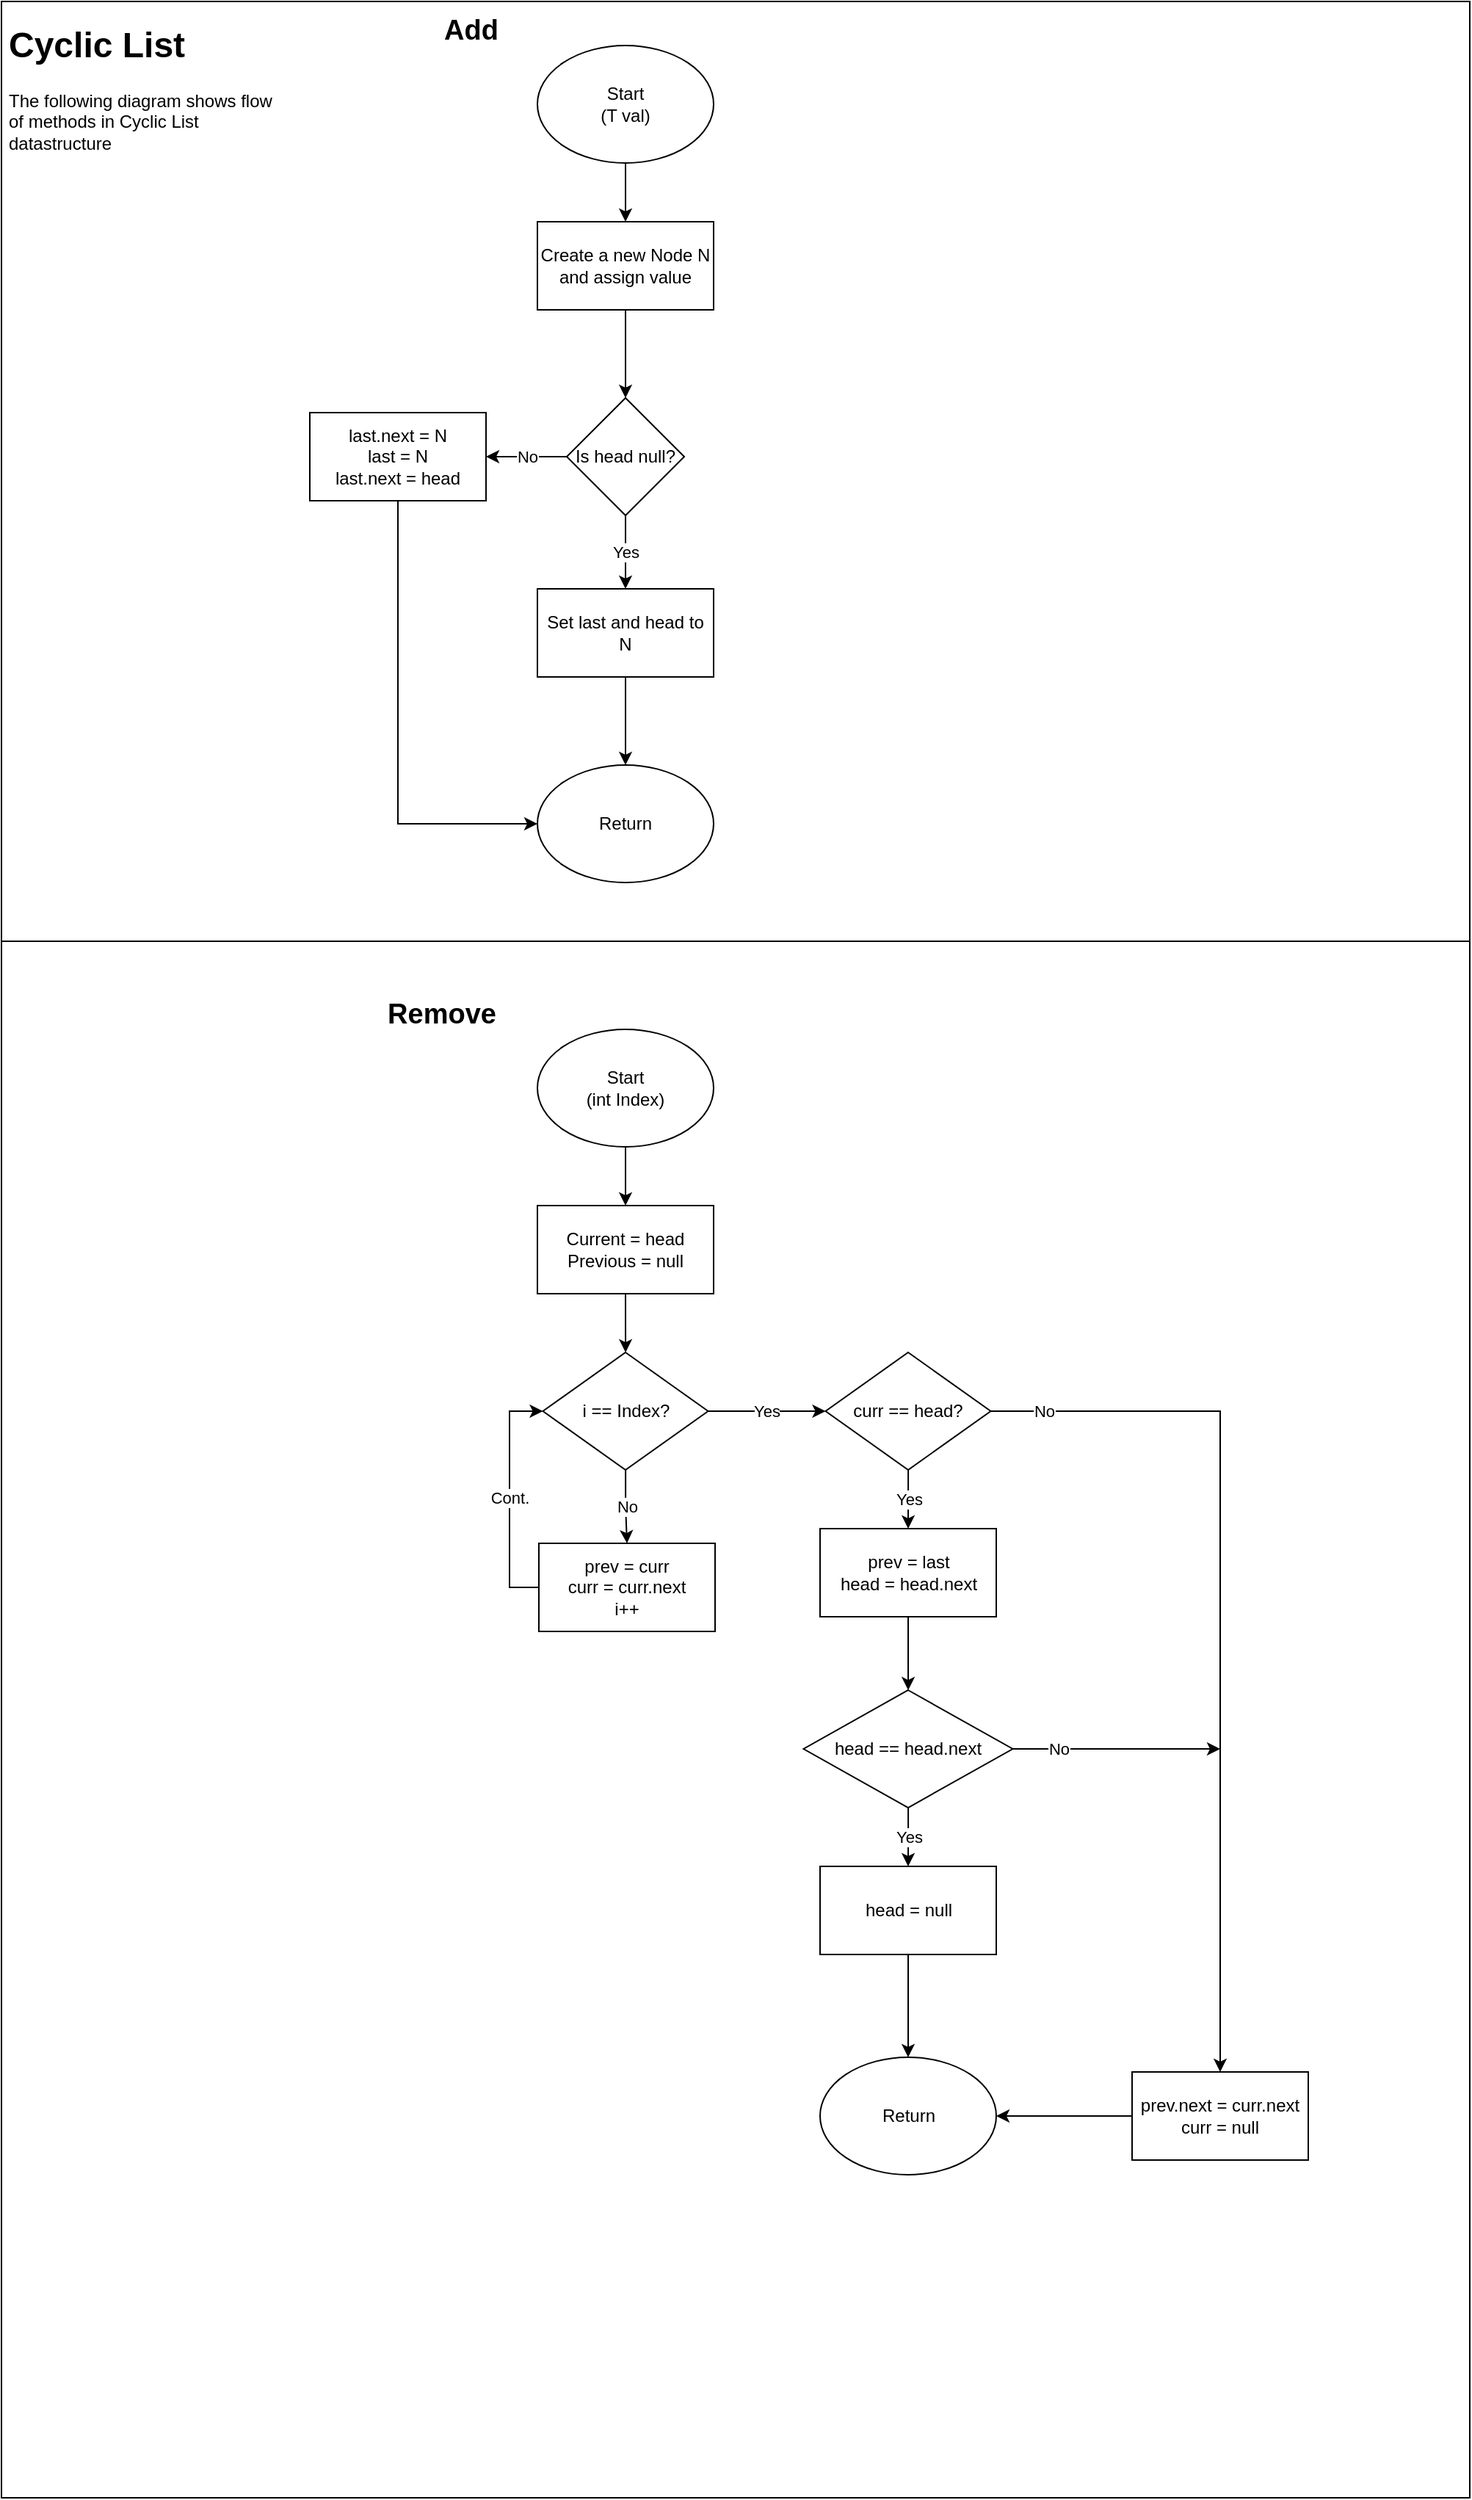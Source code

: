 <mxfile version="12.8.5" type="device"><diagram id="gRkuzgB00NQvHaeoH2hC" name="Page-1"><mxGraphModel dx="1352" dy="767" grid="1" gridSize="10" guides="1" tooltips="1" connect="1" arrows="1" fold="1" page="1" pageScale="1" pageWidth="1000" pageHeight="1700" math="0" shadow="0"><root><mxCell id="0"/><mxCell id="1" parent="0"/><mxCell id="VbJUjMK7lrFwOn_wcZXu-25" value="" style="rounded=0;whiteSpace=wrap;html=1;" vertex="1" parent="1"><mxGeometry y="640" width="1000" height="1060" as="geometry"/></mxCell><mxCell id="IZ8tV5ou9WumJlCRcU5F-22" value="" style="rounded=0;whiteSpace=wrap;html=1;" parent="1" vertex="1"><mxGeometry width="1000" height="640" as="geometry"/></mxCell><mxCell id="IZ8tV5ou9WumJlCRcU5F-2" value="&lt;h1&gt;Cyclic List&lt;br&gt;&lt;/h1&gt;&lt;p&gt;The following diagram shows flow of methods in Cyclic List datastructure&lt;br&gt;&lt;/p&gt;" style="text;html=1;strokeColor=none;fillColor=none;spacing=5;spacingTop=-20;whiteSpace=wrap;overflow=hidden;rounded=0;" parent="1" vertex="1"><mxGeometry y="10" width="190" height="120" as="geometry"/></mxCell><mxCell id="IZ8tV5ou9WumJlCRcU5F-10" value="" style="edgeStyle=orthogonalEdgeStyle;rounded=0;orthogonalLoop=1;jettySize=auto;html=1;" parent="1" source="IZ8tV5ou9WumJlCRcU5F-4" target="IZ8tV5ou9WumJlCRcU5F-8" edge="1"><mxGeometry relative="1" as="geometry"/></mxCell><mxCell id="IZ8tV5ou9WumJlCRcU5F-4" value="&lt;div&gt;Start&lt;/div&gt;&lt;div&gt;(T val)&lt;br&gt;&lt;/div&gt;" style="ellipse;whiteSpace=wrap;html=1;" parent="1" vertex="1"><mxGeometry x="365" y="30" width="120" height="80" as="geometry"/></mxCell><mxCell id="IZ8tV5ou9WumJlCRcU5F-5" value="&lt;b&gt;&lt;font style=&quot;font-size: 19px&quot;&gt;Add&lt;/font&gt;&lt;/b&gt;" style="text;html=1;strokeColor=none;fillColor=none;align=center;verticalAlign=middle;whiteSpace=wrap;rounded=0;" parent="1" vertex="1"><mxGeometry x="300" y="10" width="40" height="20" as="geometry"/></mxCell><mxCell id="IZ8tV5ou9WumJlCRcU5F-12" value="" style="edgeStyle=orthogonalEdgeStyle;rounded=0;orthogonalLoop=1;jettySize=auto;html=1;" parent="1" source="IZ8tV5ou9WumJlCRcU5F-8" target="IZ8tV5ou9WumJlCRcU5F-11" edge="1"><mxGeometry relative="1" as="geometry"/></mxCell><mxCell id="IZ8tV5ou9WumJlCRcU5F-8" value="&lt;div&gt;Create a new Node N&lt;/div&gt;&lt;div&gt;and assign value&lt;br&gt;&lt;/div&gt;" style="rounded=0;whiteSpace=wrap;html=1;" parent="1" vertex="1"><mxGeometry x="365" y="150" width="120" height="60" as="geometry"/></mxCell><mxCell id="IZ8tV5ou9WumJlCRcU5F-14" value="Yes" style="edgeStyle=orthogonalEdgeStyle;rounded=0;orthogonalLoop=1;jettySize=auto;html=1;" parent="1" source="IZ8tV5ou9WumJlCRcU5F-11" target="IZ8tV5ou9WumJlCRcU5F-13" edge="1"><mxGeometry relative="1" as="geometry"/></mxCell><mxCell id="IZ8tV5ou9WumJlCRcU5F-20" value="No" style="edgeStyle=orthogonalEdgeStyle;rounded=0;orthogonalLoop=1;jettySize=auto;html=1;" parent="1" source="IZ8tV5ou9WumJlCRcU5F-11" target="IZ8tV5ou9WumJlCRcU5F-19" edge="1"><mxGeometry relative="1" as="geometry"/></mxCell><mxCell id="IZ8tV5ou9WumJlCRcU5F-11" value="Is head null?" style="rhombus;whiteSpace=wrap;html=1;" parent="1" vertex="1"><mxGeometry x="385" y="270" width="80" height="80" as="geometry"/></mxCell><mxCell id="IZ8tV5ou9WumJlCRcU5F-16" value="" style="edgeStyle=orthogonalEdgeStyle;rounded=0;orthogonalLoop=1;jettySize=auto;html=1;" parent="1" source="IZ8tV5ou9WumJlCRcU5F-13" target="IZ8tV5ou9WumJlCRcU5F-15" edge="1"><mxGeometry relative="1" as="geometry"/></mxCell><mxCell id="IZ8tV5ou9WumJlCRcU5F-13" value="Set last and head to N" style="rounded=0;whiteSpace=wrap;html=1;" parent="1" vertex="1"><mxGeometry x="365" y="400" width="120" height="60" as="geometry"/></mxCell><mxCell id="IZ8tV5ou9WumJlCRcU5F-15" value="Return" style="ellipse;whiteSpace=wrap;html=1;" parent="1" vertex="1"><mxGeometry x="365" y="520" width="120" height="80" as="geometry"/></mxCell><mxCell id="IZ8tV5ou9WumJlCRcU5F-21" style="edgeStyle=orthogonalEdgeStyle;rounded=0;orthogonalLoop=1;jettySize=auto;html=1;exitX=0.5;exitY=1;exitDx=0;exitDy=0;entryX=0;entryY=0.5;entryDx=0;entryDy=0;" parent="1" source="IZ8tV5ou9WumJlCRcU5F-19" target="IZ8tV5ou9WumJlCRcU5F-15" edge="1"><mxGeometry relative="1" as="geometry"/></mxCell><mxCell id="IZ8tV5ou9WumJlCRcU5F-19" value="&lt;div&gt;last.next = N&lt;/div&gt;&lt;div&gt;last = N&lt;/div&gt;&lt;div&gt;last.next = head&lt;br&gt;&lt;/div&gt;" style="rounded=0;whiteSpace=wrap;html=1;" parent="1" vertex="1"><mxGeometry x="210" y="280" width="120" height="60" as="geometry"/></mxCell><mxCell id="IZ8tV5ou9WumJlCRcU5F-26" value="&lt;span style=&quot;font-size: 19px&quot;&gt;Remove&lt;br&gt;&lt;/span&gt;" style="text;html=1;strokeColor=none;fillColor=none;align=center;verticalAlign=middle;whiteSpace=wrap;rounded=0;fontSize=19;fontStyle=1" parent="1" vertex="1"><mxGeometry x="280" y="680" width="40" height="20" as="geometry"/></mxCell><mxCell id="IZ8tV5ou9WumJlCRcU5F-29" value="" style="edgeStyle=orthogonalEdgeStyle;rounded=0;orthogonalLoop=1;jettySize=auto;html=1;fontSize=12;" parent="1" source="IZ8tV5ou9WumJlCRcU5F-27" target="IZ8tV5ou9WumJlCRcU5F-28" edge="1"><mxGeometry relative="1" as="geometry"/></mxCell><mxCell id="IZ8tV5ou9WumJlCRcU5F-27" value="&lt;div&gt;Start&lt;/div&gt;&lt;div&gt;(int Index)&lt;br&gt;&lt;/div&gt;" style="ellipse;whiteSpace=wrap;html=1;fontSize=12;" parent="1" vertex="1"><mxGeometry x="365" y="700" width="120" height="80" as="geometry"/></mxCell><mxCell id="VbJUjMK7lrFwOn_wcZXu-2" value="" style="edgeStyle=orthogonalEdgeStyle;rounded=0;orthogonalLoop=1;jettySize=auto;html=1;" edge="1" parent="1" source="IZ8tV5ou9WumJlCRcU5F-28" target="VbJUjMK7lrFwOn_wcZXu-1"><mxGeometry relative="1" as="geometry"/></mxCell><mxCell id="IZ8tV5ou9WumJlCRcU5F-28" value="&lt;div&gt;Current = head&lt;/div&gt;Previous = null" style="rounded=0;whiteSpace=wrap;html=1;fontSize=12;" parent="1" vertex="1"><mxGeometry x="365" y="820" width="120" height="60" as="geometry"/></mxCell><mxCell id="IZ8tV5ou9WumJlCRcU5F-40" style="edgeStyle=orthogonalEdgeStyle;rounded=0;orthogonalLoop=1;jettySize=auto;html=1;exitX=0;exitY=0.5;exitDx=0;exitDy=0;entryX=0;entryY=0.5;entryDx=0;entryDy=0;fontSize=12;" parent="1" source="IZ8tV5ou9WumJlCRcU5F-37" edge="1"><mxGeometry relative="1" as="geometry"><Array as="points"><mxPoint x="110" y="1250"/><mxPoint x="110" y="980"/></Array><mxPoint x="362" y="980" as="targetPoint"/></mxGeometry></mxCell><mxCell id="VbJUjMK7lrFwOn_wcZXu-4" value="No" style="edgeStyle=orthogonalEdgeStyle;rounded=0;orthogonalLoop=1;jettySize=auto;html=1;" edge="1" parent="1" source="VbJUjMK7lrFwOn_wcZXu-1" target="VbJUjMK7lrFwOn_wcZXu-3"><mxGeometry relative="1" as="geometry"/></mxCell><mxCell id="VbJUjMK7lrFwOn_wcZXu-8" value="Yes" style="edgeStyle=orthogonalEdgeStyle;rounded=0;orthogonalLoop=1;jettySize=auto;html=1;" edge="1" parent="1" source="VbJUjMK7lrFwOn_wcZXu-1" target="VbJUjMK7lrFwOn_wcZXu-7"><mxGeometry relative="1" as="geometry"/></mxCell><mxCell id="VbJUjMK7lrFwOn_wcZXu-1" value="i == Index?" style="rhombus;whiteSpace=wrap;html=1;" vertex="1" parent="1"><mxGeometry x="368.75" y="920" width="112.5" height="80" as="geometry"/></mxCell><mxCell id="VbJUjMK7lrFwOn_wcZXu-10" value="Yes" style="edgeStyle=orthogonalEdgeStyle;rounded=0;orthogonalLoop=1;jettySize=auto;html=1;" edge="1" parent="1" source="VbJUjMK7lrFwOn_wcZXu-7" target="VbJUjMK7lrFwOn_wcZXu-9"><mxGeometry relative="1" as="geometry"/></mxCell><mxCell id="VbJUjMK7lrFwOn_wcZXu-23" value="No" style="edgeStyle=orthogonalEdgeStyle;rounded=0;orthogonalLoop=1;jettySize=auto;html=1;exitX=1;exitY=0.5;exitDx=0;exitDy=0;entryX=0.5;entryY=0;entryDx=0;entryDy=0;" edge="1" parent="1" source="VbJUjMK7lrFwOn_wcZXu-7" target="VbJUjMK7lrFwOn_wcZXu-20"><mxGeometry x="-0.882" relative="1" as="geometry"><mxPoint as="offset"/></mxGeometry></mxCell><mxCell id="VbJUjMK7lrFwOn_wcZXu-7" value="curr == head?" style="rhombus;whiteSpace=wrap;html=1;" vertex="1" parent="1"><mxGeometry x="561.25" y="920" width="112.5" height="80" as="geometry"/></mxCell><mxCell id="VbJUjMK7lrFwOn_wcZXu-5" value="Cont." style="edgeStyle=orthogonalEdgeStyle;rounded=0;orthogonalLoop=1;jettySize=auto;html=1;exitX=0;exitY=0.5;exitDx=0;exitDy=0;entryX=0;entryY=0.5;entryDx=0;entryDy=0;" edge="1" parent="1" source="VbJUjMK7lrFwOn_wcZXu-3" target="VbJUjMK7lrFwOn_wcZXu-1"><mxGeometry relative="1" as="geometry"/></mxCell><mxCell id="VbJUjMK7lrFwOn_wcZXu-3" value="&lt;div&gt;prev = curr&lt;/div&gt;&lt;div&gt;curr = curr.next&lt;br&gt;&lt;/div&gt;&lt;div&gt;i++&lt;br&gt;&lt;/div&gt;" style="rounded=0;whiteSpace=wrap;html=1;" vertex="1" parent="1"><mxGeometry x="366" y="1050" width="120" height="60" as="geometry"/></mxCell><mxCell id="VbJUjMK7lrFwOn_wcZXu-12" value="" style="edgeStyle=orthogonalEdgeStyle;rounded=0;orthogonalLoop=1;jettySize=auto;html=1;" edge="1" parent="1" source="VbJUjMK7lrFwOn_wcZXu-9" target="VbJUjMK7lrFwOn_wcZXu-11"><mxGeometry relative="1" as="geometry"/></mxCell><mxCell id="VbJUjMK7lrFwOn_wcZXu-9" value="&lt;div&gt;prev = last&lt;/div&gt;&lt;div&gt;head = head.next&lt;br&gt;&lt;/div&gt;" style="rounded=0;whiteSpace=wrap;html=1;" vertex="1" parent="1"><mxGeometry x="557.5" y="1040" width="120" height="60" as="geometry"/></mxCell><mxCell id="VbJUjMK7lrFwOn_wcZXu-16" value="Yes" style="edgeStyle=orthogonalEdgeStyle;rounded=0;orthogonalLoop=1;jettySize=auto;html=1;" edge="1" parent="1" source="VbJUjMK7lrFwOn_wcZXu-11" target="VbJUjMK7lrFwOn_wcZXu-15"><mxGeometry relative="1" as="geometry"/></mxCell><mxCell id="VbJUjMK7lrFwOn_wcZXu-24" value="No" style="edgeStyle=orthogonalEdgeStyle;rounded=0;orthogonalLoop=1;jettySize=auto;html=1;exitX=1;exitY=0.5;exitDx=0;exitDy=0;" edge="1" parent="1" source="VbJUjMK7lrFwOn_wcZXu-11"><mxGeometry x="-0.557" relative="1" as="geometry"><mxPoint x="830" y="1190" as="targetPoint"/><mxPoint as="offset"/></mxGeometry></mxCell><mxCell id="VbJUjMK7lrFwOn_wcZXu-11" value="head == head.next" style="rhombus;whiteSpace=wrap;html=1;" vertex="1" parent="1"><mxGeometry x="546.25" y="1150" width="142.5" height="80" as="geometry"/></mxCell><mxCell id="VbJUjMK7lrFwOn_wcZXu-19" style="edgeStyle=orthogonalEdgeStyle;rounded=0;orthogonalLoop=1;jettySize=auto;html=1;exitX=0.5;exitY=1;exitDx=0;exitDy=0;entryX=0.5;entryY=0;entryDx=0;entryDy=0;" edge="1" parent="1" source="VbJUjMK7lrFwOn_wcZXu-15" target="VbJUjMK7lrFwOn_wcZXu-17"><mxGeometry relative="1" as="geometry"/></mxCell><mxCell id="VbJUjMK7lrFwOn_wcZXu-15" value="head = null" style="rounded=0;whiteSpace=wrap;html=1;" vertex="1" parent="1"><mxGeometry x="557.5" y="1270" width="120" height="60" as="geometry"/></mxCell><mxCell id="VbJUjMK7lrFwOn_wcZXu-17" value="Return" style="ellipse;whiteSpace=wrap;html=1;" vertex="1" parent="1"><mxGeometry x="557.5" y="1400" width="120" height="80" as="geometry"/></mxCell><mxCell id="VbJUjMK7lrFwOn_wcZXu-22" style="edgeStyle=orthogonalEdgeStyle;rounded=0;orthogonalLoop=1;jettySize=auto;html=1;exitX=0;exitY=0.5;exitDx=0;exitDy=0;entryX=1;entryY=0.5;entryDx=0;entryDy=0;" edge="1" parent="1" source="VbJUjMK7lrFwOn_wcZXu-20" target="VbJUjMK7lrFwOn_wcZXu-17"><mxGeometry relative="1" as="geometry"/></mxCell><mxCell id="VbJUjMK7lrFwOn_wcZXu-20" value="&lt;div&gt;prev.next = curr.next&lt;/div&gt;&lt;div&gt;curr = null&lt;br&gt;&lt;/div&gt;" style="rounded=0;whiteSpace=wrap;html=1;" vertex="1" parent="1"><mxGeometry x="770" y="1410" width="120" height="60" as="geometry"/></mxCell></root></mxGraphModel></diagram></mxfile>
